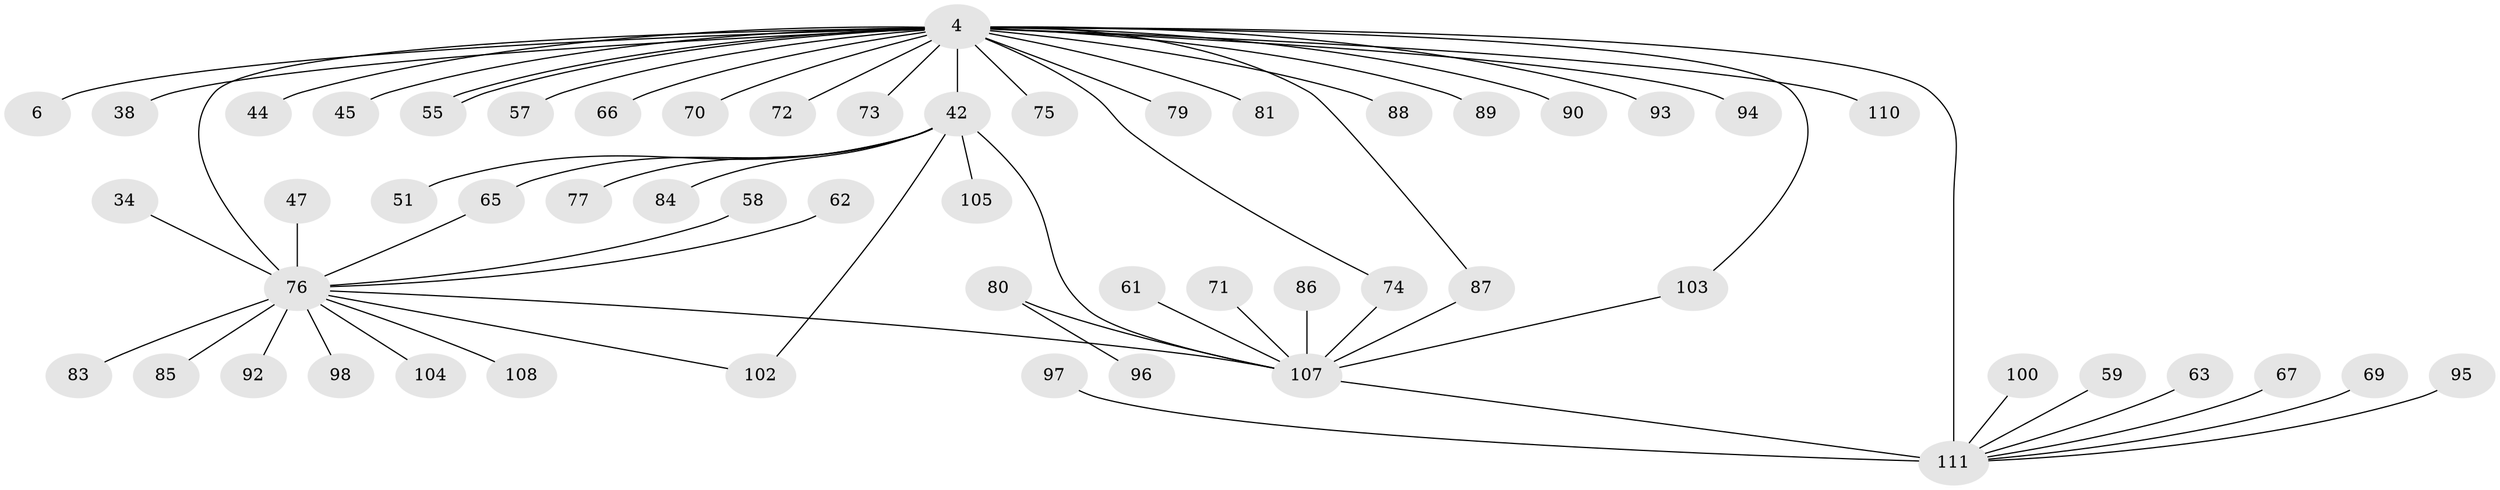 // original degree distribution, {22: 0.009009009009009009, 15: 0.009009009009009009, 13: 0.009009009009009009, 18: 0.009009009009009009, 6: 0.02702702702702703, 1: 0.5855855855855856, 10: 0.009009009009009009, 4: 0.018018018018018018, 5: 0.018018018018018018, 3: 0.09009009009009009, 2: 0.1891891891891892, 7: 0.009009009009009009, 8: 0.018018018018018018}
// Generated by graph-tools (version 1.1) at 2025/46/03/09/25 04:46:46]
// undirected, 55 vertices, 62 edges
graph export_dot {
graph [start="1"]
  node [color=gray90,style=filled];
  4 [super="+1"];
  6;
  34;
  38;
  42 [super="+2+14+26+27+29+36"];
  44;
  45;
  47;
  51;
  55;
  57 [super="+16"];
  58;
  59;
  61 [super="+22"];
  62;
  63;
  65 [super="+49"];
  66;
  67 [super="+48+54"];
  69;
  70;
  71;
  72;
  73;
  74;
  75 [super="+43"];
  76 [super="+3+68+15+24+31"];
  77;
  79;
  80 [super="+12+23"];
  81;
  83 [super="+78"];
  84;
  85;
  86;
  87;
  88;
  89;
  90;
  92;
  93;
  94;
  95;
  96;
  97;
  98;
  100;
  102 [super="+99"];
  103 [super="+60"];
  104;
  105;
  107 [super="+82+53+101"];
  108;
  110;
  111 [super="+91+106+10+109"];
  4 -- 55;
  4 -- 55;
  4 -- 70;
  4 -- 72;
  4 -- 73 [weight=2];
  4 -- 87;
  4 -- 88;
  4 -- 94;
  4 -- 110;
  4 -- 66;
  4 -- 6;
  4 -- 74;
  4 -- 76 [weight=5];
  4 -- 79;
  4 -- 81;
  4 -- 89;
  4 -- 90;
  4 -- 93;
  4 -- 38;
  4 -- 42 [weight=3];
  4 -- 44;
  4 -- 45;
  4 -- 57;
  4 -- 111 [weight=6];
  4 -- 75;
  4 -- 103;
  34 -- 76;
  42 -- 65;
  42 -- 105;
  42 -- 77;
  42 -- 51;
  42 -- 84;
  42 -- 107 [weight=2];
  42 -- 102;
  47 -- 76;
  58 -- 76;
  59 -- 111;
  61 -- 107;
  62 -- 76;
  63 -- 111;
  65 -- 76;
  67 -- 111;
  69 -- 111;
  71 -- 107;
  74 -- 107;
  76 -- 98;
  76 -- 104;
  76 -- 108;
  76 -- 92;
  76 -- 85;
  76 -- 102;
  76 -- 83;
  76 -- 107 [weight=2];
  80 -- 96;
  80 -- 107 [weight=2];
  86 -- 107;
  87 -- 107;
  95 -- 111;
  97 -- 111;
  100 -- 111;
  103 -- 107;
  107 -- 111 [weight=5];
}
